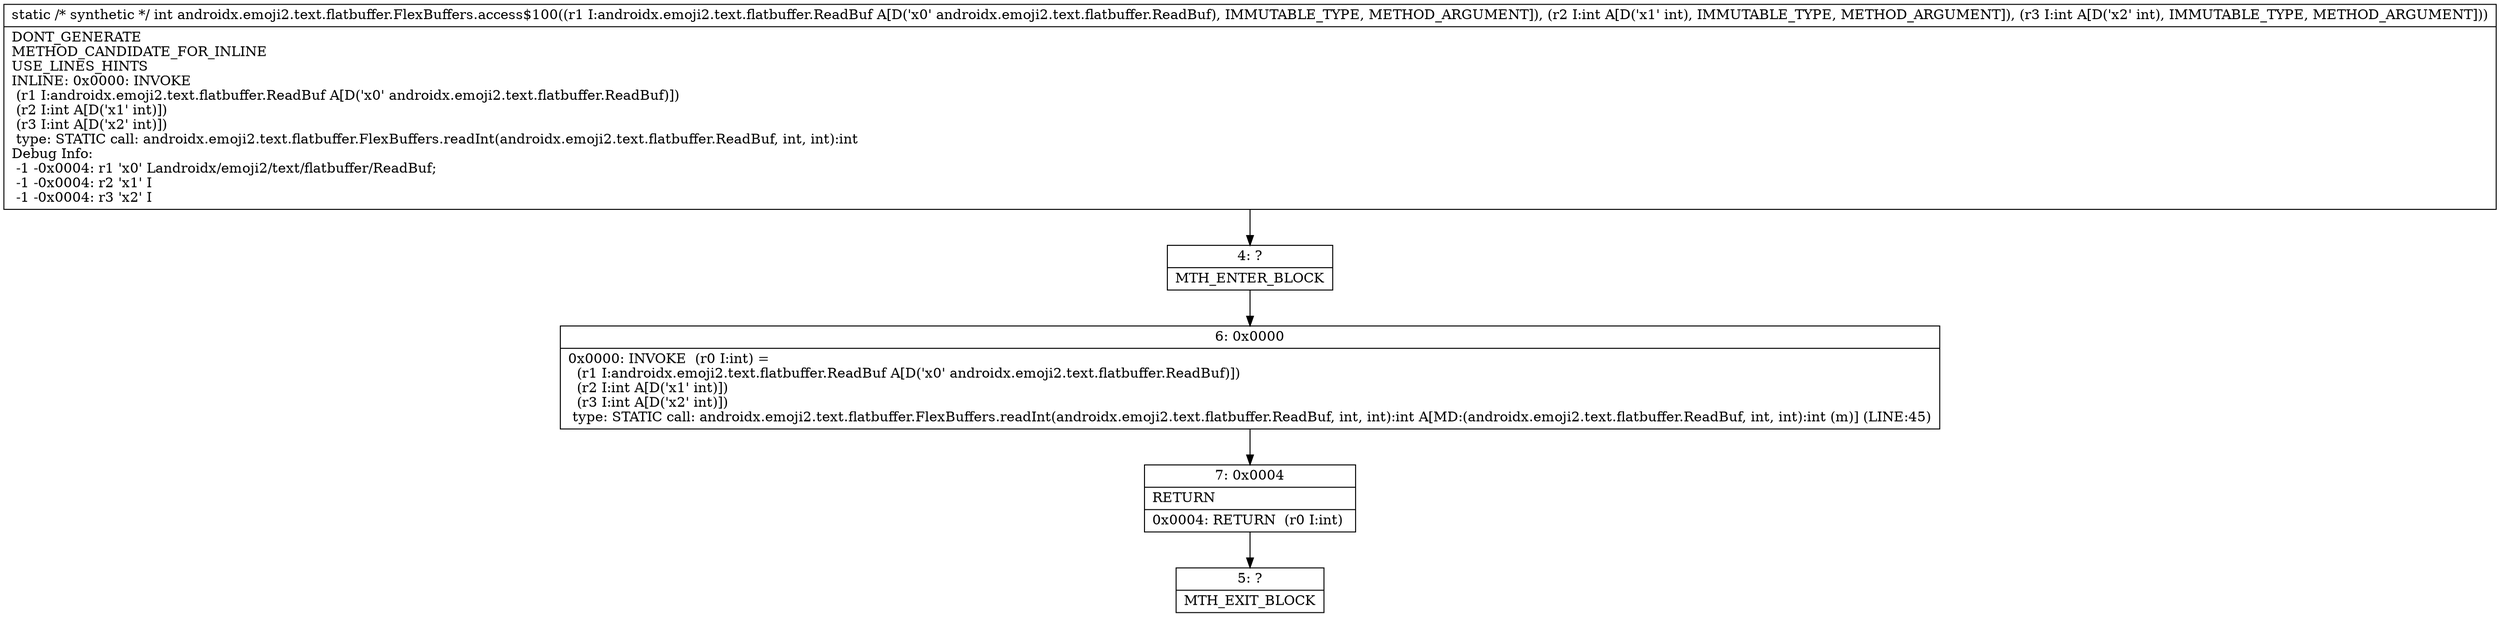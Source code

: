 digraph "CFG forandroidx.emoji2.text.flatbuffer.FlexBuffers.access$100(Landroidx\/emoji2\/text\/flatbuffer\/ReadBuf;II)I" {
Node_4 [shape=record,label="{4\:\ ?|MTH_ENTER_BLOCK\l}"];
Node_6 [shape=record,label="{6\:\ 0x0000|0x0000: INVOKE  (r0 I:int) = \l  (r1 I:androidx.emoji2.text.flatbuffer.ReadBuf A[D('x0' androidx.emoji2.text.flatbuffer.ReadBuf)])\l  (r2 I:int A[D('x1' int)])\l  (r3 I:int A[D('x2' int)])\l type: STATIC call: androidx.emoji2.text.flatbuffer.FlexBuffers.readInt(androidx.emoji2.text.flatbuffer.ReadBuf, int, int):int A[MD:(androidx.emoji2.text.flatbuffer.ReadBuf, int, int):int (m)] (LINE:45)\l}"];
Node_7 [shape=record,label="{7\:\ 0x0004|RETURN\l|0x0004: RETURN  (r0 I:int) \l}"];
Node_5 [shape=record,label="{5\:\ ?|MTH_EXIT_BLOCK\l}"];
MethodNode[shape=record,label="{static \/* synthetic *\/ int androidx.emoji2.text.flatbuffer.FlexBuffers.access$100((r1 I:androidx.emoji2.text.flatbuffer.ReadBuf A[D('x0' androidx.emoji2.text.flatbuffer.ReadBuf), IMMUTABLE_TYPE, METHOD_ARGUMENT]), (r2 I:int A[D('x1' int), IMMUTABLE_TYPE, METHOD_ARGUMENT]), (r3 I:int A[D('x2' int), IMMUTABLE_TYPE, METHOD_ARGUMENT]))  | DONT_GENERATE\lMETHOD_CANDIDATE_FOR_INLINE\lUSE_LINES_HINTS\lINLINE: 0x0000: INVOKE  \l  (r1 I:androidx.emoji2.text.flatbuffer.ReadBuf A[D('x0' androidx.emoji2.text.flatbuffer.ReadBuf)])\l  (r2 I:int A[D('x1' int)])\l  (r3 I:int A[D('x2' int)])\l type: STATIC call: androidx.emoji2.text.flatbuffer.FlexBuffers.readInt(androidx.emoji2.text.flatbuffer.ReadBuf, int, int):int\lDebug Info:\l  \-1 \-0x0004: r1 'x0' Landroidx\/emoji2\/text\/flatbuffer\/ReadBuf;\l  \-1 \-0x0004: r2 'x1' I\l  \-1 \-0x0004: r3 'x2' I\l}"];
MethodNode -> Node_4;Node_4 -> Node_6;
Node_6 -> Node_7;
Node_7 -> Node_5;
}

